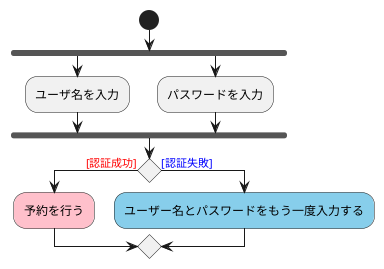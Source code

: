 @startuml
|ユーザ|
|ユーザ|

|ユーザ|
start
fork
:ユーザ名を入力; 
fork again
:パスワードを入力;
end fork

if () is (<color:red>[認証成功]) then
#Pink:予約を行う;
else (<color:blue>[認証失敗])
#skyblue:ユーザー名とパスワードをもう一度入力する;
